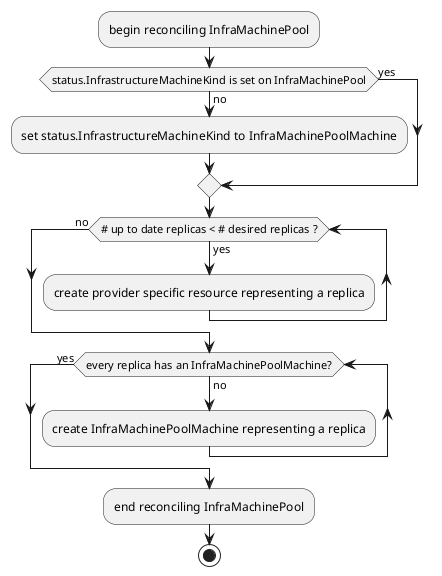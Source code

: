 @startuml inframachinepool-scale-up
:begin reconciling InfraMachinePool;
if (status.InfrastructureMachineKind is set on InfraMachinePool) then (no)
  :set status.InfrastructureMachineKind to InfraMachinePoolMachine;
else (yes)
endif
while (~# up to date replicas < # desired replicas ?) is (yes)
  :create provider specific resource representing a replica;
endwhile (no)
while (every replica has an InfraMachinePoolMachine?) is (no)
  :create InfraMachinePoolMachine representing a replica;
endwhile (yes)
:end reconciling InfraMachinePool;
stop
@enduml